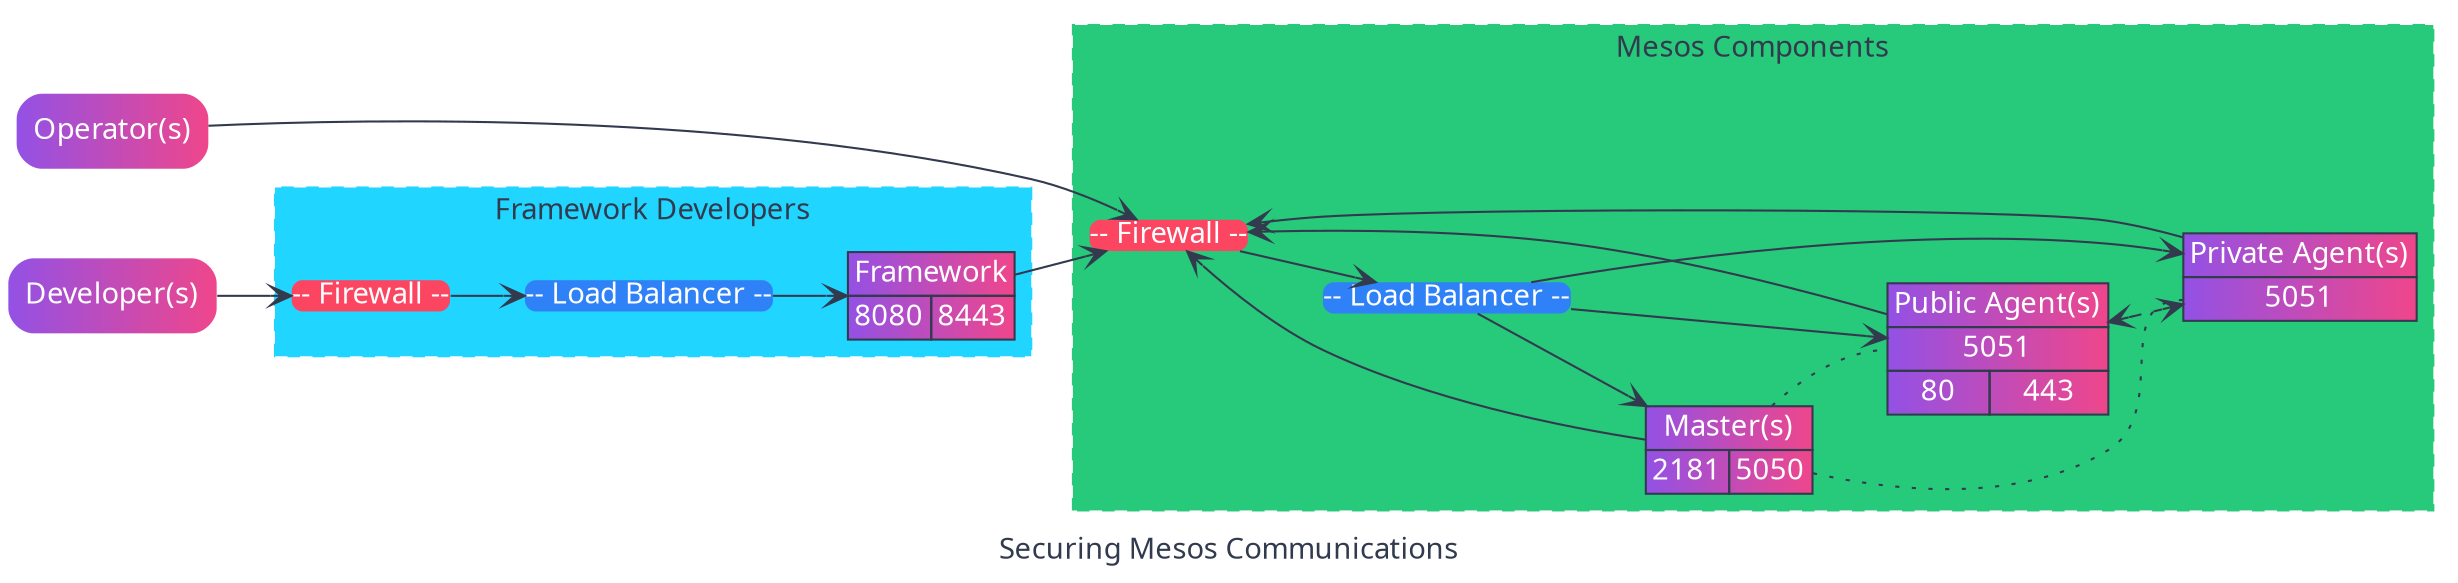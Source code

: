// Mesosphere Colorscheme
// MESOSPHERE_HELIOTROPE     #9351E5
// MESOSPHERE_SPACE_GRAY     #323A4E
// MESOSPHERE_MERCURY_PINK   #EF468B
// MESOSPHERE_VENUS_YELLOW   #FEDF57
// MESOSPHERE_EARTH_BLUE     #2F81F7
// MESOSPHERE_MARS_RED       #FC4661
// MESOSPHERE_JUPYTER_ORANGE #2F81F7
// MESOSPHERE_SATURN_ORCHID  #C043D7
// MESOSPHERE_URANUS_GREEN   #27C97B
// MESOSPHERE_NEPTUNE_CYAN   #20D5FF

digraph G {
  graph [
    bgcolor="transparent"
    fontcolor="#323a4e"
    fontname="Source Sans Pro"
    label="Securing Mesos Communications"
    nodesep="0.5"
    // ranksep="0.75"
    rankdir="LR"
    // splines=ortho
  ]

  node [
    color="transparent"
    fillcolor="#9351e5:#ef468b"
    fontcolor="white"
    fontname="Source Sans Pro"
    shape="box"
    style="rounded,filled"
  ]

  edge [
    color="#323a4e"
    fontcolor="#323a4e"
    fontname="Source Sans Pro"
    arrowhead="vee"
    arrowtail="vee"
  ]

  # Users
  OPS [label="Operator(s)"]
  DEV [label="Developer(s)"]
  // USER [label="User(s)"]

  # Firewalls and Load Balancers
  DEV_FW_FW [
    fillcolor="#FC4661"
    label="-- Firewall --"
    shape="plain"
  ]

  DEV_FW_LB [
    fillcolor="#2F81F7"
    label="-- Load Balancer --"
    shape="plain"
  ]

  MM_MA_FW [
    fillcolor="#FC4661"
    label="-- Firewall --"
    shape="plain"
  ]

  MM_MA_LB [
    fillcolor="#2F81F7"
    label="-- Load Balancer --"
    shape="plain"
  ]

  // USER_MPA_FW [
  //   fillcolor="#FC4661"
  //   label="-- Firewall --"
  //   shape="plain"
  // ]

  // USER_MPA_LB [
  //   fillcolor="#2F81F7"
  //   label="-- Load Blancer --"
  //   shape="plain"
  // ]

  # Structured Tables Nodes
  FW [
    shape=plain
    label=<
      <table bgcolor="#9351e5:#ef468b" border="0" cellspacing="0" cellborder="1" color="#323a4e">
        <tr>
          <td colspan="2">Framework</td>
        </tr>
        <tr>
          <td port="fw_8080">8080</td>
          <td port="fw_8443">8443</td>
        </tr>
      </table>
    >
  ]

  MM [
    shape=plain
    label=<
      <table bgcolor="#9351e5:#ef468b" border="0" cellspacing="0" cellborder="1" color="#323a4e">
        <tr>
          <td colspan="2">Master(s)</td>
        </tr>
        <tr>
          <td port="mm_2181">2181</td>
          <td port="mm_5050">5050</td>
        </tr>
      </table>
    >
  ]

  MA [
    shape=plain
    label=<
      <table bgcolor="#9351e5:#ef468b" border="0" cellspacing="0" cellborder="1" color="#323a4e">
        <tr>
          <td>Private Agent(s)</td>
        </tr>
        <tr>
          <td port="ma_5051">5051</td>
        </tr>
      </table>
    >
  ]

  MPA [
    shape=plain
    label=<
      <table bgcolor="#9351e5:#ef468b" border="0" cellspacing="0" cellborder="1" color="#323a4e">
        <tr>
          <td colspan="2">Public Agent(s)</td>
        </tr>
        <tr>
          <td colspan="2" port="mpa_5051">5051</td>
        </tr>
        <tr>
          <td port="mpa_80">80</td>
          <td port="mpa_443">443</td>
        </tr>
      </table>
    >
  ]

  # Clusters
  subgraph cluster_developer {
      color="#20D5FF"
      fillcolor="#20D5FF"
      label="Framework Developers"
      style="dashed,filled"
      DEV
      DEV_FW_FW
      DEV_FW_LB
      FW
  }

  // subgraph cluster_user {
  //     color="#FEDF57"
  //     fillcolor="#FEDF57"
  //     label="Service Users"
  //     style="dashed,filled"
  //     USER
  //     USER_MPA_FW
  //     USER_MPA_LB
  // }

  subgraph cluster_mesos {
      color="#27C97B"
      fillcolor="#27C97B"
      label="Mesos Components"
      style="dashed,filled"
      MM_MA_FW
      MM_MA_LB
      MM
      MA
      MPA
  }

  # Edges
  DEV -> DEV_FW_FW -> DEV_FW_LB -> FW

  {OPS, FW, MM, MA, MPA} -> MM_MA_FW

  MM_MA_FW -> MM_MA_LB -> {MM MA MPA}

  MM -> MA:ma_5051 [dir="none", style="dotted"]
  MM -> MPA:mpa_5051 [dir="none", style="dotted"]

  MPA -> MA [dir="both", style="dashed"]

  // MA -> MM:mm_2181
  // MA -> MM:mm_5050
  // MPA -> MM:mm_2181
  // MPA -> MM:mm_5050

  // USER -> USER_MPA_FW -> USER_MPA_LB
  // USER_MPA_LB -> {MPA:mpa_80 MPA:mpa_443}

  # Layout tweaks
  // {rank=same; DEV OPS USER}
  {rank=same; DEV OPS}
}
